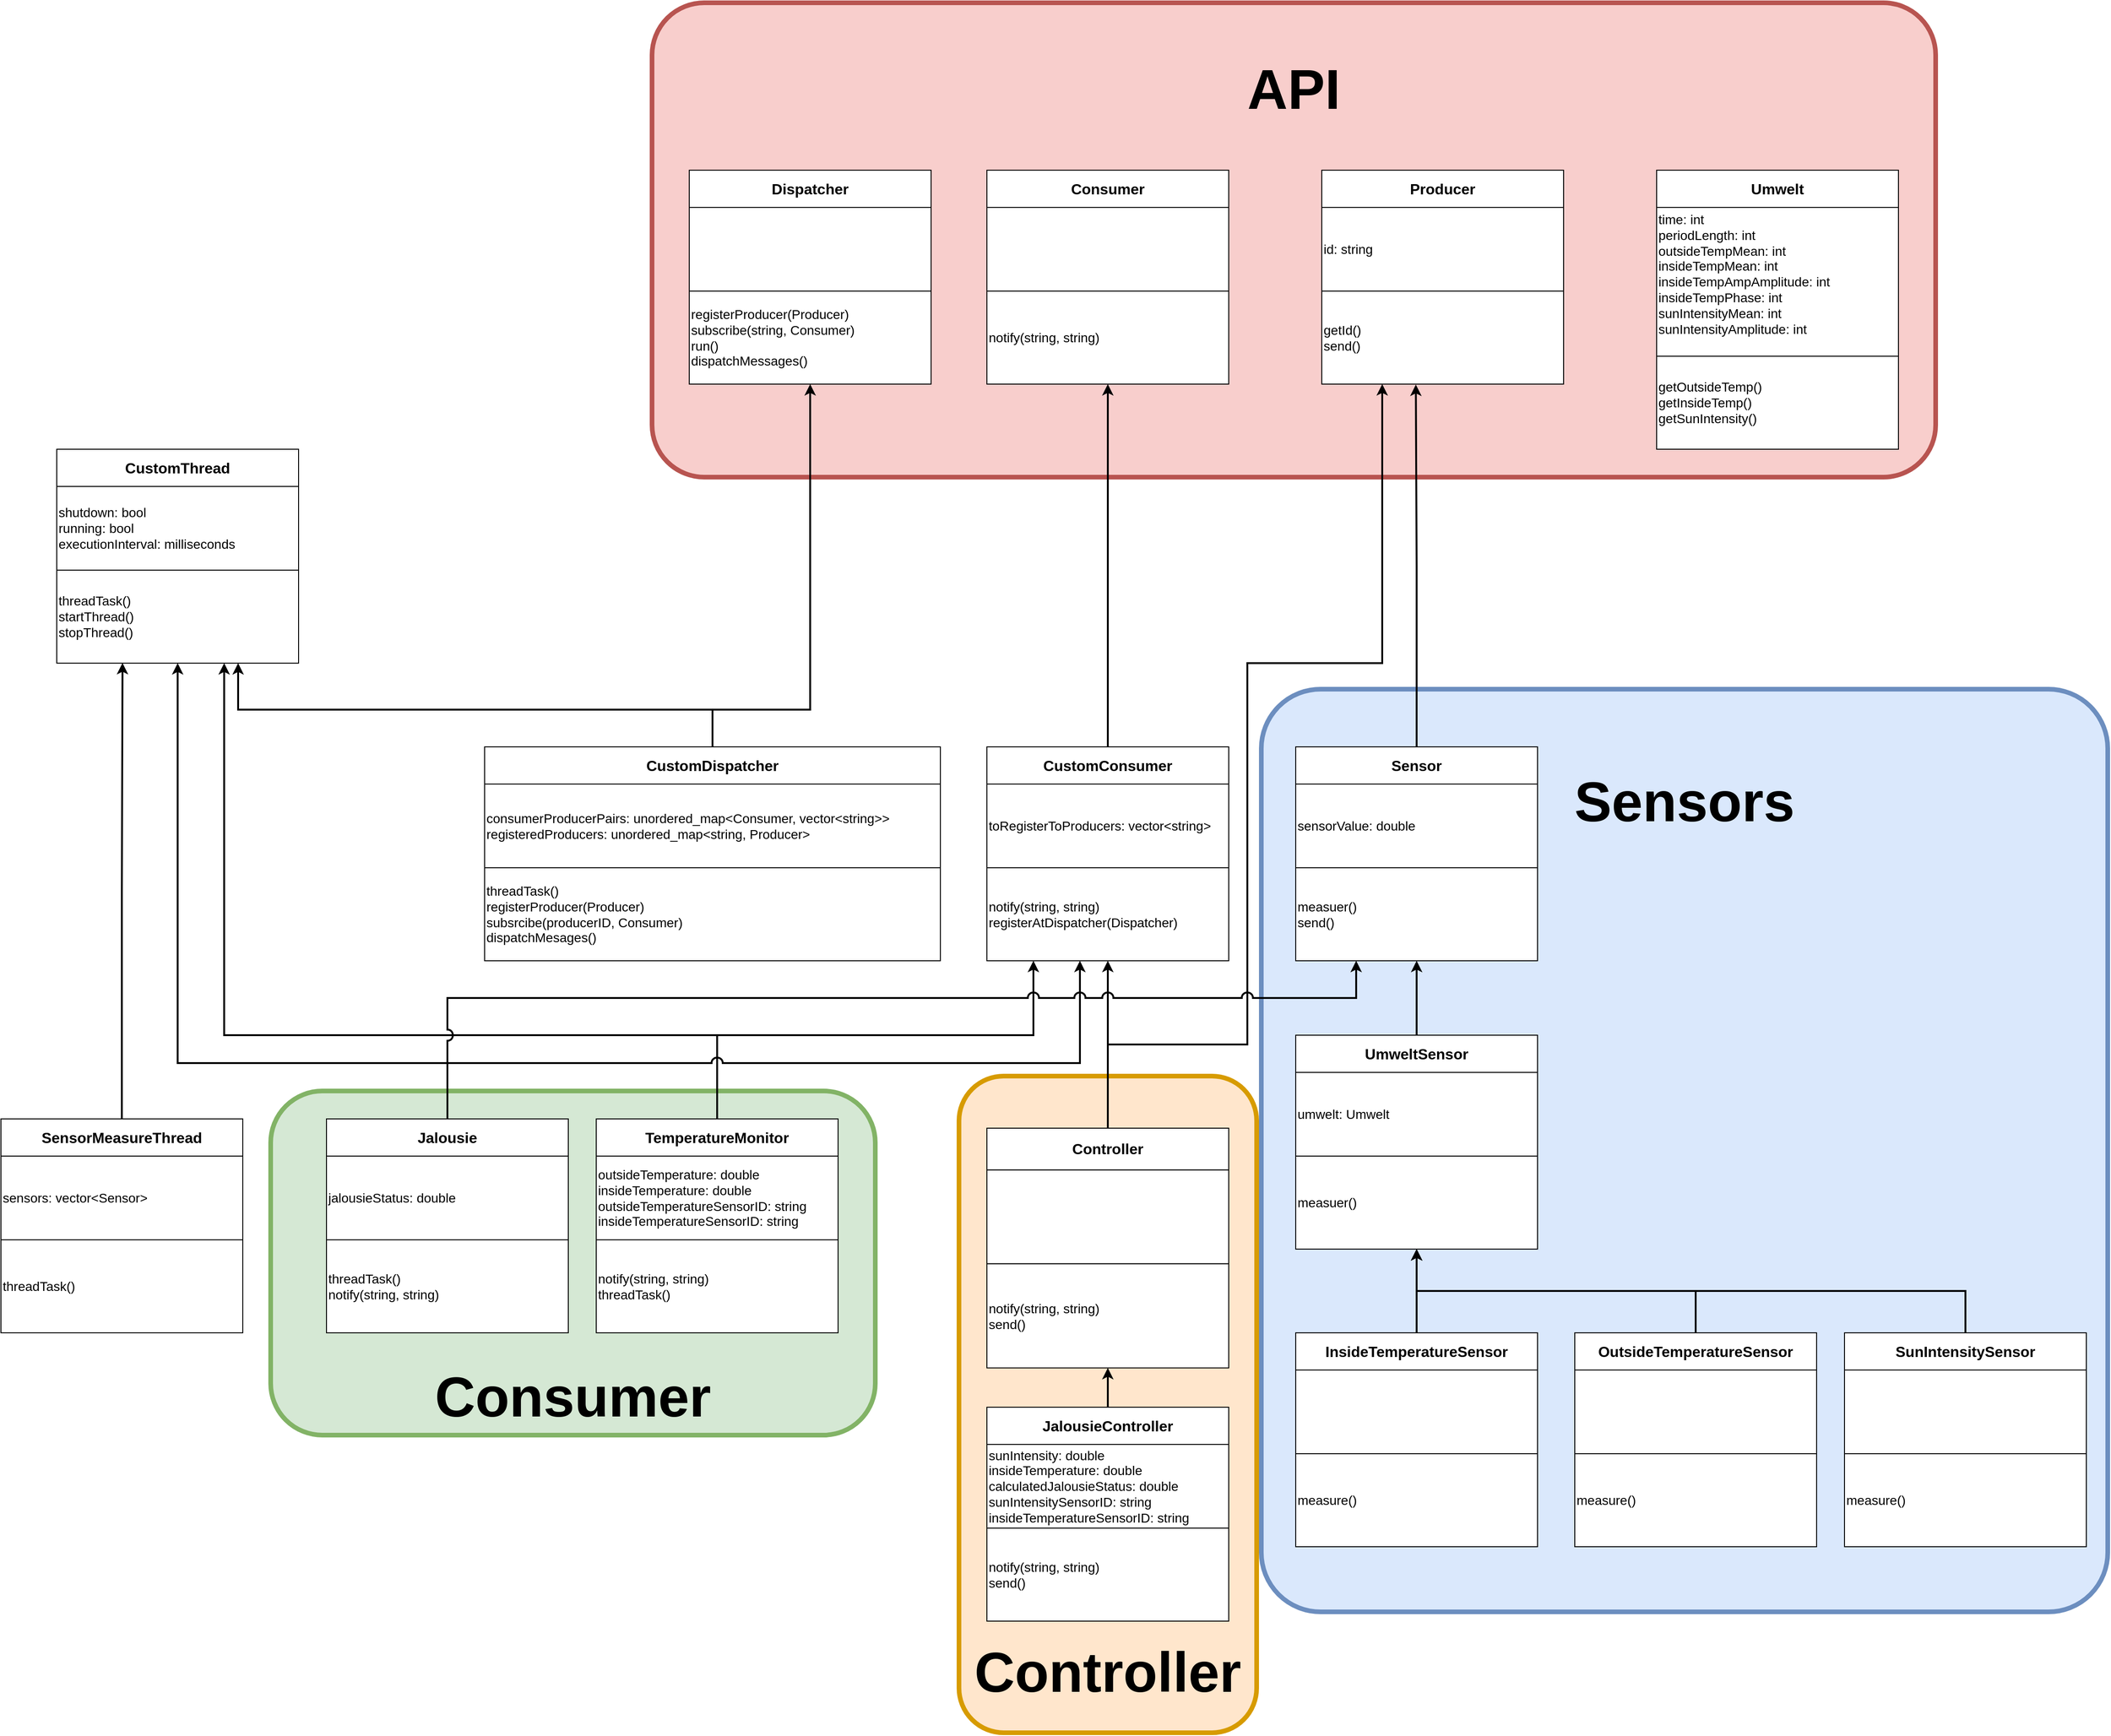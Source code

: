<mxfile version="24.2.5" type="github">
  <diagram name="Seite-1" id="HuxqZvGwyWdmQKOLDSLv">
    <mxGraphModel dx="6947" dy="5989" grid="1" gridSize="10" guides="1" tooltips="1" connect="1" arrows="1" fold="1" page="1" pageScale="1" pageWidth="1654" pageHeight="2336" math="0" shadow="0">
      <root>
        <mxCell id="0" />
        <mxCell id="1" parent="0" />
        <mxCell id="P029DG1SsKvTgswftJi8-13" value="&lt;div&gt;&lt;font style=&quot;font-size: 60px;&quot;&gt;&lt;b&gt;&lt;br&gt;&lt;/b&gt;&lt;/font&gt;&lt;/div&gt;&lt;font style=&quot;font-size: 60px;&quot;&gt;&lt;b&gt;&lt;div&gt;&lt;font style=&quot;font-size: 60px;&quot;&gt;&lt;b&gt;&lt;br&gt;&lt;/b&gt;&lt;/font&gt;&lt;/div&gt;&lt;div&gt;&lt;font style=&quot;font-size: 60px;&quot;&gt;&lt;b&gt;&lt;br&gt;&lt;/b&gt;&lt;/font&gt;&lt;/div&gt;&lt;div&gt;&lt;font style=&quot;font-size: 60px;&quot;&gt;&lt;b&gt;&lt;br&gt;&lt;/b&gt;&lt;/font&gt;&lt;/div&gt;&lt;div&gt;&lt;font style=&quot;font-size: 60px;&quot;&gt;&lt;b&gt;Consumer&lt;/b&gt;&lt;/font&gt;&lt;/div&gt;&lt;/b&gt;&lt;/font&gt;" style="rounded=1;whiteSpace=wrap;html=1;fillColor=#d5e8d4;strokeColor=#82b366;strokeWidth=5;" parent="1" vertex="1">
          <mxGeometry x="-700" y="850" width="650" height="370" as="geometry" />
        </mxCell>
        <mxCell id="P029DG1SsKvTgswftJi8-11" value="&lt;div&gt;&lt;b&gt;&lt;font style=&quot;font-size: 60px;&quot;&gt;&lt;br&gt;&lt;/font&gt;&lt;/b&gt;&lt;/div&gt;&lt;b&gt;&lt;font style=&quot;font-size: 60px;&quot;&gt;&lt;div&gt;&lt;b&gt;&lt;font style=&quot;font-size: 60px;&quot;&gt;&lt;br&gt;&lt;/font&gt;&lt;/b&gt;&lt;/div&gt;&lt;div&gt;&lt;b&gt;&lt;font style=&quot;font-size: 60px;&quot;&gt;&lt;br&gt;&lt;/font&gt;&lt;/b&gt;&lt;/div&gt;&lt;div&gt;&lt;b&gt;&lt;font style=&quot;font-size: 60px;&quot;&gt;&lt;br&gt;&lt;/font&gt;&lt;/b&gt;&lt;/div&gt;&lt;div&gt;&lt;b&gt;&lt;font style=&quot;font-size: 60px;&quot;&gt;&lt;br&gt;&lt;/font&gt;&lt;/b&gt;&lt;/div&gt;&lt;div&gt;&lt;b&gt;&lt;font style=&quot;font-size: 60px;&quot;&gt;&lt;br&gt;&lt;/font&gt;&lt;/b&gt;&lt;/div&gt;&lt;div&gt;&lt;b&gt;&lt;font style=&quot;font-size: 60px;&quot;&gt;&lt;br&gt;&lt;/font&gt;&lt;/b&gt;&lt;/div&gt;&lt;div&gt;&lt;b&gt;&lt;font style=&quot;font-size: 60px;&quot;&gt;&lt;br&gt;&lt;/font&gt;&lt;/b&gt;&lt;/div&gt;Controller&lt;/font&gt;&lt;/b&gt;" style="rounded=1;whiteSpace=wrap;html=1;fillColor=#ffe6cc;strokeColor=#d79b00;strokeWidth=5;" parent="1" vertex="1">
          <mxGeometry x="40" y="833.97" width="320" height="706.03" as="geometry" />
        </mxCell>
        <mxCell id="P029DG1SsKvTgswftJi8-2" value="&lt;b&gt;&lt;font style=&quot;font-size: 60px;&quot;&gt;Sensors&lt;/font&gt;&lt;/b&gt;&lt;div&gt;&lt;b&gt;&lt;font style=&quot;font-size: 60px;&quot;&gt;&lt;br&gt;&lt;/font&gt;&lt;/b&gt;&lt;/div&gt;&lt;div&gt;&lt;b&gt;&lt;font style=&quot;font-size: 60px;&quot;&gt;&lt;br&gt;&lt;/font&gt;&lt;/b&gt;&lt;/div&gt;&lt;div&gt;&lt;b&gt;&lt;font style=&quot;font-size: 60px;&quot;&gt;&lt;br&gt;&lt;/font&gt;&lt;/b&gt;&lt;/div&gt;&lt;div&gt;&lt;b&gt;&lt;font style=&quot;font-size: 60px;&quot;&gt;&lt;br&gt;&lt;/font&gt;&lt;/b&gt;&lt;/div&gt;&lt;div&gt;&lt;b&gt;&lt;font style=&quot;font-size: 60px;&quot;&gt;&lt;br&gt;&lt;/font&gt;&lt;/b&gt;&lt;/div&gt;&lt;div&gt;&lt;b&gt;&lt;font style=&quot;font-size: 60px;&quot;&gt;&lt;br&gt;&lt;/font&gt;&lt;/b&gt;&lt;/div&gt;&lt;div&gt;&lt;br&gt;&lt;/div&gt;&lt;div&gt;&lt;br&gt;&lt;/div&gt;&lt;div&gt;&lt;br&gt;&lt;/div&gt;&lt;div&gt;&lt;br&gt;&lt;/div&gt;&lt;div&gt;&lt;br&gt;&lt;/div&gt;&lt;div&gt;&lt;br&gt;&lt;/div&gt;&lt;div&gt;&lt;br&gt;&lt;/div&gt;&lt;div&gt;&lt;br&gt;&lt;/div&gt;&lt;div&gt;&lt;br&gt;&lt;/div&gt;&lt;div&gt;&lt;br&gt;&lt;/div&gt;&lt;div&gt;&lt;br&gt;&lt;/div&gt;&lt;div&gt;&lt;br&gt;&lt;/div&gt;&lt;div&gt;&lt;br&gt;&lt;/div&gt;&lt;div&gt;&lt;br&gt;&lt;/div&gt;&lt;div&gt;&lt;br&gt;&lt;/div&gt;&lt;div&gt;&lt;br&gt;&lt;/div&gt;&lt;div&gt;&lt;br&gt;&lt;/div&gt;&lt;div&gt;&lt;br&gt;&lt;/div&gt;&lt;div&gt;&lt;br&gt;&lt;/div&gt;&lt;div&gt;&lt;br&gt;&lt;/div&gt;&lt;div&gt;&lt;br&gt;&lt;/div&gt;&lt;div&gt;&lt;br&gt;&lt;/div&gt;" style="rounded=1;whiteSpace=wrap;html=1;arcSize=7;fillColor=#dae8fc;strokeColor=#6c8ebf;strokeWidth=5;" parent="1" vertex="1">
          <mxGeometry x="365" y="418" width="910" height="992" as="geometry" />
        </mxCell>
        <mxCell id="P029DG1SsKvTgswftJi8-1" value="&lt;font size=&quot;1&quot; style=&quot;&quot;&gt;&lt;b style=&quot;font-size: 60px;&quot;&gt;API&lt;/b&gt;&lt;/font&gt;&lt;div&gt;&lt;font size=&quot;1&quot; style=&quot;&quot;&gt;&lt;b style=&quot;font-size: 27px;&quot;&gt;&lt;br&gt;&lt;/b&gt;&lt;/font&gt;&lt;/div&gt;&lt;div&gt;&lt;font size=&quot;1&quot; style=&quot;&quot;&gt;&lt;b style=&quot;font-size: 27px;&quot;&gt;&lt;br&gt;&lt;/b&gt;&lt;/font&gt;&lt;/div&gt;&lt;div&gt;&lt;font size=&quot;1&quot; style=&quot;&quot;&gt;&lt;b style=&quot;font-size: 27px;&quot;&gt;&lt;br&gt;&lt;/b&gt;&lt;/font&gt;&lt;/div&gt;&lt;div&gt;&lt;font size=&quot;1&quot; style=&quot;&quot;&gt;&lt;b style=&quot;font-size: 27px;&quot;&gt;&lt;br&gt;&lt;/b&gt;&lt;/font&gt;&lt;/div&gt;&lt;div&gt;&lt;font size=&quot;1&quot; style=&quot;&quot;&gt;&lt;b style=&quot;font-size: 27px;&quot;&gt;&lt;br&gt;&lt;/b&gt;&lt;/font&gt;&lt;/div&gt;&lt;div&gt;&lt;font size=&quot;1&quot; style=&quot;&quot;&gt;&lt;b style=&quot;font-size: 27px;&quot;&gt;&lt;br&gt;&lt;/b&gt;&lt;/font&gt;&lt;/div&gt;&lt;div&gt;&lt;font size=&quot;1&quot; style=&quot;&quot;&gt;&lt;b style=&quot;font-size: 27px;&quot;&gt;&lt;br&gt;&lt;/b&gt;&lt;/font&gt;&lt;/div&gt;&lt;div&gt;&lt;font size=&quot;1&quot; style=&quot;&quot;&gt;&lt;b style=&quot;font-size: 27px;&quot;&gt;&lt;br&gt;&lt;/b&gt;&lt;/font&gt;&lt;/div&gt;&lt;div&gt;&lt;font size=&quot;1&quot; style=&quot;&quot;&gt;&lt;b style=&quot;font-size: 27px;&quot;&gt;&lt;br&gt;&lt;/b&gt;&lt;/font&gt;&lt;/div&gt;&lt;div&gt;&lt;font size=&quot;1&quot; style=&quot;&quot;&gt;&lt;b style=&quot;font-size: 27px;&quot;&gt;&lt;br&gt;&lt;/b&gt;&lt;/font&gt;&lt;/div&gt;" style="rounded=1;whiteSpace=wrap;html=1;fillColor=#f8cecc;strokeWidth=5;strokeColor=#b85450;gradientColor=none;arcSize=11;" parent="1" vertex="1">
          <mxGeometry x="-290" y="-320" width="1380" height="510" as="geometry" />
        </mxCell>
        <mxCell id="aqTYaaXzma2y87ziOGR_-18" value="" style="group" parent="1" vertex="1" connectable="0">
          <mxGeometry x="70" y="-140" width="260" height="230" as="geometry" />
        </mxCell>
        <mxCell id="aqTYaaXzma2y87ziOGR_-15" value="&lt;span style=&quot;background-color: initial;&quot;&gt;&lt;font style=&quot;font-size: 14px;&quot;&gt;notify(string, string)&lt;/font&gt;&lt;/span&gt;" style="rounded=0;whiteSpace=wrap;html=1;align=left;" parent="aqTYaaXzma2y87ziOGR_-18" vertex="1">
          <mxGeometry y="130" width="260" height="100" as="geometry" />
        </mxCell>
        <mxCell id="aqTYaaXzma2y87ziOGR_-16" value="" style="rounded=0;whiteSpace=wrap;html=1;" parent="aqTYaaXzma2y87ziOGR_-18" vertex="1">
          <mxGeometry y="40" width="260" height="90" as="geometry" />
        </mxCell>
        <mxCell id="aqTYaaXzma2y87ziOGR_-17" value="&lt;font size=&quot;1&quot; style=&quot;&quot;&gt;&lt;b style=&quot;font-size: 16px;&quot;&gt;Consumer&lt;/b&gt;&lt;/font&gt;" style="rounded=0;whiteSpace=wrap;html=1;" parent="aqTYaaXzma2y87ziOGR_-18" vertex="1">
          <mxGeometry width="260" height="40" as="geometry" />
        </mxCell>
        <mxCell id="aqTYaaXzma2y87ziOGR_-23" value="" style="group" parent="1" vertex="1" connectable="0">
          <mxGeometry x="430" y="-140" width="260" height="230" as="geometry" />
        </mxCell>
        <mxCell id="aqTYaaXzma2y87ziOGR_-24" value="&lt;font style=&quot;font-size: 14px;&quot;&gt;getId()&lt;/font&gt;&lt;div style=&quot;font-size: 14px;&quot;&gt;&lt;font style=&quot;font-size: 14px;&quot;&gt;send()&lt;/font&gt;&lt;/div&gt;" style="rounded=0;whiteSpace=wrap;html=1;align=left;" parent="aqTYaaXzma2y87ziOGR_-23" vertex="1">
          <mxGeometry y="130" width="260" height="100" as="geometry" />
        </mxCell>
        <mxCell id="aqTYaaXzma2y87ziOGR_-25" value="&lt;font style=&quot;font-size: 14px;&quot;&gt;id: string&lt;/font&gt;" style="rounded=0;whiteSpace=wrap;html=1;align=left;" parent="aqTYaaXzma2y87ziOGR_-23" vertex="1">
          <mxGeometry y="40" width="260" height="90" as="geometry" />
        </mxCell>
        <mxCell id="aqTYaaXzma2y87ziOGR_-26" value="&lt;b&gt;&lt;font style=&quot;font-size: 16px;&quot;&gt;Producer&lt;/font&gt;&lt;/b&gt;" style="rounded=0;whiteSpace=wrap;html=1;" parent="aqTYaaXzma2y87ziOGR_-23" vertex="1">
          <mxGeometry width="260" height="40" as="geometry" />
        </mxCell>
        <mxCell id="aqTYaaXzma2y87ziOGR_-27" value="" style="group" parent="1" vertex="1" connectable="0">
          <mxGeometry x="-250" y="-140" width="260" height="230" as="geometry" />
        </mxCell>
        <mxCell id="aqTYaaXzma2y87ziOGR_-28" value="&lt;font style=&quot;font-size: 14px;&quot;&gt;registerProducer(Producer)&lt;/font&gt;&lt;div&gt;&lt;font style=&quot;font-size: 14px;&quot;&gt;subscribe(string, Consumer)&lt;/font&gt;&lt;/div&gt;&lt;div&gt;&lt;font style=&quot;font-size: 14px;&quot;&gt;run()&lt;/font&gt;&lt;/div&gt;&lt;div&gt;&lt;font style=&quot;font-size: 14px;&quot;&gt;dispatchMessages()&lt;/font&gt;&lt;/div&gt;" style="rounded=0;whiteSpace=wrap;html=1;align=left;" parent="aqTYaaXzma2y87ziOGR_-27" vertex="1">
          <mxGeometry y="130" width="260" height="100" as="geometry" />
        </mxCell>
        <mxCell id="aqTYaaXzma2y87ziOGR_-29" value="" style="rounded=0;whiteSpace=wrap;html=1;align=left;" parent="aqTYaaXzma2y87ziOGR_-27" vertex="1">
          <mxGeometry y="40" width="260" height="90" as="geometry" />
        </mxCell>
        <mxCell id="aqTYaaXzma2y87ziOGR_-30" value="&lt;font size=&quot;1&quot;&gt;&lt;b style=&quot;font-size: 16px;&quot;&gt;Dispatcher&lt;/b&gt;&lt;/font&gt;" style="rounded=0;whiteSpace=wrap;html=1;" parent="aqTYaaXzma2y87ziOGR_-27" vertex="1">
          <mxGeometry width="260" height="40" as="geometry" />
        </mxCell>
        <mxCell id="aqTYaaXzma2y87ziOGR_-36" value="" style="group" parent="1" vertex="1" connectable="0">
          <mxGeometry x="790" y="-140" width="260" height="300" as="geometry" />
        </mxCell>
        <mxCell id="aqTYaaXzma2y87ziOGR_-31" value="" style="group" parent="aqTYaaXzma2y87ziOGR_-36" vertex="1" connectable="0">
          <mxGeometry width="260" height="230" as="geometry" />
        </mxCell>
        <mxCell id="aqTYaaXzma2y87ziOGR_-33" value="&lt;font style=&quot;font-size: 14px;&quot;&gt;time: int&lt;/font&gt;&lt;div&gt;&lt;font style=&quot;font-size: 14px;&quot;&gt;periodLength: int&lt;/font&gt;&lt;/div&gt;&lt;div&gt;&lt;font style=&quot;font-size: 14px;&quot;&gt;outsideTempMean: int&lt;/font&gt;&lt;/div&gt;&lt;div&gt;&lt;font style=&quot;font-size: 14px;&quot;&gt;insideTempMean: int&lt;/font&gt;&lt;/div&gt;&lt;div&gt;&lt;font style=&quot;font-size: 14px;&quot;&gt;insideTempAmpAmplitude: int&lt;/font&gt;&lt;/div&gt;&lt;div&gt;&lt;font style=&quot;font-size: 14px;&quot;&gt;insideTempPhase: int&lt;/font&gt;&lt;/div&gt;&lt;div&gt;&lt;font style=&quot;font-size: 14px;&quot;&gt;sunIntensityMean: int&lt;/font&gt;&lt;/div&gt;&lt;div&gt;&lt;font style=&quot;font-size: 14px;&quot;&gt;sunIntensityAmplitude: int&lt;/font&gt;&lt;/div&gt;&lt;div&gt;&lt;font style=&quot;font-size: 14px;&quot;&gt;&lt;br&gt;&lt;/font&gt;&lt;/div&gt;" style="rounded=0;whiteSpace=wrap;html=1;align=left;" parent="aqTYaaXzma2y87ziOGR_-31" vertex="1">
          <mxGeometry y="40" width="260" height="160" as="geometry" />
        </mxCell>
        <mxCell id="aqTYaaXzma2y87ziOGR_-34" value="&lt;font size=&quot;1&quot;&gt;&lt;b style=&quot;font-size: 16px;&quot;&gt;Umwelt&lt;/b&gt;&lt;/font&gt;" style="rounded=0;whiteSpace=wrap;html=1;" parent="aqTYaaXzma2y87ziOGR_-31" vertex="1">
          <mxGeometry width="260" height="40" as="geometry" />
        </mxCell>
        <mxCell id="aqTYaaXzma2y87ziOGR_-32" value="&lt;font style=&quot;font-size: 14px;&quot;&gt;getOutsideTemp()&lt;/font&gt;&lt;div&gt;&lt;font style=&quot;font-size: 14px;&quot;&gt;getInsideTemp()&lt;/font&gt;&lt;/div&gt;&lt;div&gt;&lt;font style=&quot;font-size: 14px;&quot;&gt;getSunIntensity()&lt;/font&gt;&lt;/div&gt;" style="rounded=0;whiteSpace=wrap;html=1;align=left;" parent="aqTYaaXzma2y87ziOGR_-36" vertex="1">
          <mxGeometry y="200" width="260" height="100" as="geometry" />
        </mxCell>
        <mxCell id="aqTYaaXzma2y87ziOGR_-37" value="" style="group" parent="1" vertex="1" connectable="0">
          <mxGeometry x="70" y="480" width="260" height="230" as="geometry" />
        </mxCell>
        <mxCell id="aqTYaaXzma2y87ziOGR_-38" value="&lt;font style=&quot;font-size: 14px;&quot;&gt;notify(string, string)&lt;/font&gt;&lt;div&gt;&lt;font style=&quot;font-size: 14px;&quot;&gt;registerAtDispatcher(Dispatcher)&lt;/font&gt;&lt;/div&gt;" style="rounded=0;whiteSpace=wrap;html=1;align=left;" parent="aqTYaaXzma2y87ziOGR_-37" vertex="1">
          <mxGeometry y="130" width="260" height="100" as="geometry" />
        </mxCell>
        <mxCell id="aqTYaaXzma2y87ziOGR_-39" value="&lt;font style=&quot;font-size: 14px;&quot;&gt;toRegisterToProducers: vector&amp;lt;string&amp;gt;&lt;/font&gt;" style="rounded=0;whiteSpace=wrap;html=1;align=left;" parent="aqTYaaXzma2y87ziOGR_-37" vertex="1">
          <mxGeometry y="40" width="260" height="90" as="geometry" />
        </mxCell>
        <mxCell id="aqTYaaXzma2y87ziOGR_-40" value="&lt;font size=&quot;1&quot;&gt;&lt;b style=&quot;font-size: 16px;&quot;&gt;CustomConsumer&lt;/b&gt;&lt;/font&gt;" style="rounded=0;whiteSpace=wrap;html=1;" parent="aqTYaaXzma2y87ziOGR_-37" vertex="1">
          <mxGeometry width="260" height="40" as="geometry" />
        </mxCell>
        <mxCell id="aqTYaaXzma2y87ziOGR_-41" style="edgeStyle=orthogonalEdgeStyle;rounded=0;orthogonalLoop=1;jettySize=auto;html=1;entryX=0.5;entryY=1;entryDx=0;entryDy=0;strokeWidth=2;" parent="1" source="aqTYaaXzma2y87ziOGR_-40" target="aqTYaaXzma2y87ziOGR_-15" edge="1">
          <mxGeometry relative="1" as="geometry" />
        </mxCell>
        <mxCell id="aqTYaaXzma2y87ziOGR_-42" value="" style="group" parent="1" vertex="1" connectable="0">
          <mxGeometry x="-470" y="480" width="490" height="230" as="geometry" />
        </mxCell>
        <mxCell id="aqTYaaXzma2y87ziOGR_-43" value="&lt;font style=&quot;font-size: 14px;&quot;&gt;threadTask()&lt;/font&gt;&lt;div&gt;&lt;font style=&quot;font-size: 14px;&quot;&gt;registerProducer(Producer)&lt;/font&gt;&lt;/div&gt;&lt;div&gt;&lt;font style=&quot;font-size: 14px;&quot;&gt;subsrcibe(producerID, Consumer)&lt;/font&gt;&lt;/div&gt;&lt;div&gt;&lt;font style=&quot;font-size: 14px;&quot;&gt;dispatchMesages()&lt;/font&gt;&lt;/div&gt;" style="rounded=0;whiteSpace=wrap;html=1;align=left;" parent="aqTYaaXzma2y87ziOGR_-42" vertex="1">
          <mxGeometry y="130" width="490" height="100" as="geometry" />
        </mxCell>
        <mxCell id="aqTYaaXzma2y87ziOGR_-44" value="&lt;font style=&quot;font-size: 14px;&quot;&gt;consumerProducerPairs: unordered_map&amp;lt;Consumer, vector&amp;lt;string&amp;gt;&amp;gt;&lt;/font&gt;&lt;div&gt;&lt;font style=&quot;font-size: 14px;&quot;&gt;registeredProducers: unordered_map&amp;lt;string, Producer&amp;gt;&lt;/font&gt;&lt;/div&gt;" style="rounded=0;whiteSpace=wrap;html=1;align=left;" parent="aqTYaaXzma2y87ziOGR_-42" vertex="1">
          <mxGeometry y="40" width="490" height="90" as="geometry" />
        </mxCell>
        <mxCell id="aqTYaaXzma2y87ziOGR_-45" value="&lt;font size=&quot;1&quot;&gt;&lt;b style=&quot;font-size: 16px;&quot;&gt;CustomDispatcher&lt;/b&gt;&lt;/font&gt;" style="rounded=0;whiteSpace=wrap;html=1;" parent="aqTYaaXzma2y87ziOGR_-42" vertex="1">
          <mxGeometry width="490" height="40" as="geometry" />
        </mxCell>
        <mxCell id="aqTYaaXzma2y87ziOGR_-46" value="" style="group" parent="1" vertex="1" connectable="0">
          <mxGeometry x="-930" y="160" width="260" height="230" as="geometry" />
        </mxCell>
        <mxCell id="aqTYaaXzma2y87ziOGR_-47" value="&lt;font style=&quot;font-size: 14px;&quot;&gt;threadTask()&lt;/font&gt;&lt;div&gt;&lt;font style=&quot;font-size: 14px;&quot;&gt;startThread()&lt;/font&gt;&lt;/div&gt;&lt;div&gt;&lt;font style=&quot;font-size: 14px;&quot;&gt;stopThread()&lt;/font&gt;&lt;/div&gt;" style="rounded=0;whiteSpace=wrap;html=1;align=left;" parent="aqTYaaXzma2y87ziOGR_-46" vertex="1">
          <mxGeometry y="130" width="260" height="100" as="geometry" />
        </mxCell>
        <mxCell id="aqTYaaXzma2y87ziOGR_-48" value="&lt;font style=&quot;font-size: 14px;&quot;&gt;shutdown: bool&lt;/font&gt;&lt;div&gt;&lt;font style=&quot;font-size: 14px;&quot;&gt;running: bool&lt;/font&gt;&lt;/div&gt;&lt;div&gt;&lt;font style=&quot;font-size: 14px;&quot;&gt;executionInterval: milliseconds&lt;/font&gt;&lt;/div&gt;" style="rounded=0;whiteSpace=wrap;html=1;align=left;" parent="aqTYaaXzma2y87ziOGR_-46" vertex="1">
          <mxGeometry y="40" width="260" height="90" as="geometry" />
        </mxCell>
        <mxCell id="aqTYaaXzma2y87ziOGR_-49" value="&lt;font size=&quot;1&quot;&gt;&lt;b style=&quot;font-size: 16px;&quot;&gt;CustomThread&lt;/b&gt;&lt;/font&gt;" style="rounded=0;whiteSpace=wrap;html=1;" parent="aqTYaaXzma2y87ziOGR_-46" vertex="1">
          <mxGeometry width="260" height="40" as="geometry" />
        </mxCell>
        <mxCell id="aqTYaaXzma2y87ziOGR_-52" value="" style="group" parent="1" vertex="1" connectable="0">
          <mxGeometry x="402" y="480" width="260" height="230" as="geometry" />
        </mxCell>
        <mxCell id="aqTYaaXzma2y87ziOGR_-53" value="&lt;font style=&quot;font-size: 14px;&quot;&gt;measuer()&lt;/font&gt;&lt;div&gt;&lt;font style=&quot;font-size: 14px;&quot;&gt;send()&lt;/font&gt;&lt;/div&gt;" style="rounded=0;whiteSpace=wrap;html=1;align=left;" parent="aqTYaaXzma2y87ziOGR_-52" vertex="1">
          <mxGeometry y="130" width="260" height="100" as="geometry" />
        </mxCell>
        <mxCell id="aqTYaaXzma2y87ziOGR_-54" value="&lt;div&gt;&lt;font style=&quot;font-size: 14px;&quot;&gt;sensorValue: double&lt;/font&gt;&lt;/div&gt;" style="rounded=0;whiteSpace=wrap;html=1;align=left;" parent="aqTYaaXzma2y87ziOGR_-52" vertex="1">
          <mxGeometry y="40" width="260" height="90" as="geometry" />
        </mxCell>
        <mxCell id="aqTYaaXzma2y87ziOGR_-55" value="&lt;font size=&quot;1&quot;&gt;&lt;b style=&quot;font-size: 16px;&quot;&gt;Sensor&lt;/b&gt;&lt;/font&gt;" style="rounded=0;whiteSpace=wrap;html=1;" parent="aqTYaaXzma2y87ziOGR_-52" vertex="1">
          <mxGeometry width="260" height="40" as="geometry" />
        </mxCell>
        <mxCell id="aqTYaaXzma2y87ziOGR_-56" style="edgeStyle=orthogonalEdgeStyle;rounded=0;orthogonalLoop=1;jettySize=auto;html=1;entryX=0.389;entryY=1.005;entryDx=0;entryDy=0;strokeWidth=2;entryPerimeter=0;" parent="1" source="aqTYaaXzma2y87ziOGR_-55" target="aqTYaaXzma2y87ziOGR_-24" edge="1">
          <mxGeometry relative="1" as="geometry" />
        </mxCell>
        <mxCell id="aqTYaaXzma2y87ziOGR_-57" value="" style="group" parent="1" vertex="1" connectable="0">
          <mxGeometry x="402" y="1110" width="260" height="230" as="geometry" />
        </mxCell>
        <mxCell id="aqTYaaXzma2y87ziOGR_-58" value="&lt;span style=&quot;font-size: 14px;&quot;&gt;measure()&lt;/span&gt;" style="rounded=0;whiteSpace=wrap;html=1;align=left;" parent="aqTYaaXzma2y87ziOGR_-57" vertex="1">
          <mxGeometry y="130" width="260" height="100" as="geometry" />
        </mxCell>
        <mxCell id="aqTYaaXzma2y87ziOGR_-59" value="" style="rounded=0;whiteSpace=wrap;html=1;align=left;" parent="aqTYaaXzma2y87ziOGR_-57" vertex="1">
          <mxGeometry y="40" width="260" height="90" as="geometry" />
        </mxCell>
        <mxCell id="aqTYaaXzma2y87ziOGR_-60" value="&lt;font size=&quot;1&quot;&gt;&lt;b style=&quot;font-size: 16px;&quot;&gt;InsideTemperatureSensor&lt;/b&gt;&lt;/font&gt;" style="rounded=0;whiteSpace=wrap;html=1;" parent="aqTYaaXzma2y87ziOGR_-57" vertex="1">
          <mxGeometry width="260" height="40" as="geometry" />
        </mxCell>
        <mxCell id="aqTYaaXzma2y87ziOGR_-61" value="" style="group" parent="1" vertex="1" connectable="0">
          <mxGeometry x="992" y="1110" width="260" height="230" as="geometry" />
        </mxCell>
        <mxCell id="aqTYaaXzma2y87ziOGR_-62" value="&lt;span style=&quot;font-size: 14px;&quot;&gt;measure()&lt;/span&gt;" style="rounded=0;whiteSpace=wrap;html=1;align=left;" parent="aqTYaaXzma2y87ziOGR_-61" vertex="1">
          <mxGeometry y="130" width="260" height="100" as="geometry" />
        </mxCell>
        <mxCell id="aqTYaaXzma2y87ziOGR_-63" value="" style="rounded=0;whiteSpace=wrap;html=1;align=left;" parent="aqTYaaXzma2y87ziOGR_-61" vertex="1">
          <mxGeometry y="40" width="260" height="90" as="geometry" />
        </mxCell>
        <mxCell id="aqTYaaXzma2y87ziOGR_-64" value="&lt;font size=&quot;1&quot;&gt;&lt;b style=&quot;font-size: 16px;&quot;&gt;SunIntensitySensor&lt;/b&gt;&lt;/font&gt;" style="rounded=0;whiteSpace=wrap;html=1;" parent="aqTYaaXzma2y87ziOGR_-61" vertex="1">
          <mxGeometry width="260" height="40" as="geometry" />
        </mxCell>
        <mxCell id="aqTYaaXzma2y87ziOGR_-65" value="" style="group" parent="1" vertex="1" connectable="0">
          <mxGeometry x="702" y="1110" width="260" height="230" as="geometry" />
        </mxCell>
        <mxCell id="aqTYaaXzma2y87ziOGR_-66" value="&lt;span style=&quot;font-size: 14px;&quot;&gt;measure()&lt;/span&gt;" style="rounded=0;whiteSpace=wrap;html=1;align=left;" parent="aqTYaaXzma2y87ziOGR_-65" vertex="1">
          <mxGeometry y="130" width="260" height="100" as="geometry" />
        </mxCell>
        <mxCell id="aqTYaaXzma2y87ziOGR_-67" value="" style="rounded=0;whiteSpace=wrap;html=1;align=left;" parent="aqTYaaXzma2y87ziOGR_-65" vertex="1">
          <mxGeometry y="40" width="260" height="90" as="geometry" />
        </mxCell>
        <mxCell id="aqTYaaXzma2y87ziOGR_-68" value="&lt;font size=&quot;1&quot;&gt;&lt;b style=&quot;font-size: 16px;&quot;&gt;OutsideTemperatureSensor&lt;/b&gt;&lt;/font&gt;" style="rounded=0;whiteSpace=wrap;html=1;" parent="aqTYaaXzma2y87ziOGR_-65" vertex="1">
          <mxGeometry width="260" height="40" as="geometry" />
        </mxCell>
        <mxCell id="aqTYaaXzma2y87ziOGR_-73" value="" style="group" parent="1" vertex="1" connectable="0">
          <mxGeometry x="-990" y="880" width="260" height="230" as="geometry" />
        </mxCell>
        <mxCell id="aqTYaaXzma2y87ziOGR_-74" value="&lt;font style=&quot;font-size: 14px;&quot;&gt;threadTask()&lt;/font&gt;" style="rounded=0;whiteSpace=wrap;html=1;align=left;" parent="aqTYaaXzma2y87ziOGR_-73" vertex="1">
          <mxGeometry y="130" width="260" height="100" as="geometry" />
        </mxCell>
        <mxCell id="aqTYaaXzma2y87ziOGR_-75" value="&lt;font style=&quot;font-size: 14px;&quot;&gt;sensors: vector&amp;lt;Sensor&amp;gt;&lt;/font&gt;" style="rounded=0;whiteSpace=wrap;html=1;align=left;" parent="aqTYaaXzma2y87ziOGR_-73" vertex="1">
          <mxGeometry y="40" width="260" height="90" as="geometry" />
        </mxCell>
        <mxCell id="aqTYaaXzma2y87ziOGR_-76" value="&lt;font size=&quot;1&quot;&gt;&lt;b style=&quot;font-size: 16px;&quot;&gt;SensorMeasureThread&lt;/b&gt;&lt;/font&gt;" style="rounded=0;whiteSpace=wrap;html=1;" parent="aqTYaaXzma2y87ziOGR_-73" vertex="1">
          <mxGeometry width="260" height="40" as="geometry" />
        </mxCell>
        <mxCell id="aqTYaaXzma2y87ziOGR_-78" value="" style="group" parent="1" vertex="1" connectable="0">
          <mxGeometry x="-350" y="880" width="260" height="230" as="geometry" />
        </mxCell>
        <mxCell id="aqTYaaXzma2y87ziOGR_-79" value="&lt;font style=&quot;font-size: 14px;&quot;&gt;notify(string, string)&lt;/font&gt;&lt;div&gt;&lt;font style=&quot;font-size: 14px;&quot;&gt;threadTask()&lt;/font&gt;&lt;/div&gt;" style="rounded=0;whiteSpace=wrap;html=1;align=left;" parent="aqTYaaXzma2y87ziOGR_-78" vertex="1">
          <mxGeometry y="130" width="260" height="100" as="geometry" />
        </mxCell>
        <mxCell id="aqTYaaXzma2y87ziOGR_-80" value="&lt;span style=&quot;font-size: 14px;&quot;&gt;outsideTemperature: double&lt;/span&gt;&lt;div&gt;&lt;span style=&quot;font-size: 14px;&quot;&gt;insideTemperature: double&lt;/span&gt;&lt;/div&gt;&lt;div&gt;&lt;span style=&quot;font-size: 14px;&quot;&gt;outsideTemperatureSensorID: string&lt;/span&gt;&lt;/div&gt;&lt;div&gt;&lt;span style=&quot;font-size: 14px;&quot;&gt;insideTemperatureSensorID: string&lt;/span&gt;&lt;/div&gt;" style="rounded=0;whiteSpace=wrap;html=1;align=left;" parent="aqTYaaXzma2y87ziOGR_-78" vertex="1">
          <mxGeometry y="40" width="260" height="90" as="geometry" />
        </mxCell>
        <mxCell id="aqTYaaXzma2y87ziOGR_-81" value="&lt;font size=&quot;1&quot;&gt;&lt;b style=&quot;font-size: 16px;&quot;&gt;TemperatureMonitor&lt;/b&gt;&lt;/font&gt;" style="rounded=0;whiteSpace=wrap;html=1;" parent="aqTYaaXzma2y87ziOGR_-78" vertex="1">
          <mxGeometry width="260" height="40" as="geometry" />
        </mxCell>
        <mxCell id="aqTYaaXzma2y87ziOGR_-83" style="edgeStyle=orthogonalEdgeStyle;rounded=0;orthogonalLoop=1;jettySize=auto;html=1;strokeWidth=2;" parent="1" source="aqTYaaXzma2y87ziOGR_-81" edge="1">
          <mxGeometry relative="1" as="geometry">
            <mxPoint x="120" y="710" as="targetPoint" />
            <Array as="points">
              <mxPoint x="-220" y="790" />
              <mxPoint x="120" y="790" />
              <mxPoint x="120" y="710" />
            </Array>
          </mxGeometry>
        </mxCell>
        <mxCell id="aqTYaaXzma2y87ziOGR_-84" style="edgeStyle=orthogonalEdgeStyle;rounded=0;orthogonalLoop=1;jettySize=auto;html=1;exitX=0.5;exitY=0;exitDx=0;exitDy=0;strokeWidth=2;" parent="1" source="aqTYaaXzma2y87ziOGR_-81" target="aqTYaaXzma2y87ziOGR_-47" edge="1">
          <mxGeometry relative="1" as="geometry">
            <Array as="points">
              <mxPoint x="-220" y="790" />
              <mxPoint x="-750" y="790" />
            </Array>
          </mxGeometry>
        </mxCell>
        <mxCell id="aqTYaaXzma2y87ziOGR_-86" value="" style="group" parent="1" vertex="1" connectable="0">
          <mxGeometry x="-640" y="880" width="260" height="230" as="geometry" />
        </mxCell>
        <mxCell id="aqTYaaXzma2y87ziOGR_-87" value="&lt;font style=&quot;font-size: 14px;&quot;&gt;threadTask()&lt;/font&gt;&lt;div&gt;&lt;font style=&quot;font-size: 14px;&quot;&gt;notify(string, string)&lt;/font&gt;&lt;/div&gt;" style="rounded=0;whiteSpace=wrap;html=1;align=left;" parent="aqTYaaXzma2y87ziOGR_-86" vertex="1">
          <mxGeometry y="130" width="260" height="100" as="geometry" />
        </mxCell>
        <mxCell id="aqTYaaXzma2y87ziOGR_-88" value="&lt;font style=&quot;font-size: 14px;&quot;&gt;jalousieStatus: double&lt;/font&gt;" style="rounded=0;whiteSpace=wrap;html=1;align=left;" parent="aqTYaaXzma2y87ziOGR_-86" vertex="1">
          <mxGeometry y="40" width="260" height="90" as="geometry" />
        </mxCell>
        <mxCell id="aqTYaaXzma2y87ziOGR_-89" value="&lt;font size=&quot;1&quot;&gt;&lt;b style=&quot;font-size: 16px;&quot;&gt;Jalousie&lt;/b&gt;&lt;/font&gt;" style="rounded=0;whiteSpace=wrap;html=1;" parent="aqTYaaXzma2y87ziOGR_-86" vertex="1">
          <mxGeometry width="260" height="40" as="geometry" />
        </mxCell>
        <mxCell id="aqTYaaXzma2y87ziOGR_-90" style="edgeStyle=orthogonalEdgeStyle;rounded=0;orthogonalLoop=1;jettySize=auto;html=1;exitX=0.5;exitY=0;exitDx=0;exitDy=0;entryX=0.5;entryY=1;entryDx=0;entryDy=0;strokeWidth=2;" parent="1" source="aqTYaaXzma2y87ziOGR_-89" target="aqTYaaXzma2y87ziOGR_-47" edge="1">
          <mxGeometry relative="1" as="geometry">
            <Array as="points">
              <mxPoint x="-510" y="820" />
              <mxPoint x="-800" y="820" />
            </Array>
          </mxGeometry>
        </mxCell>
        <mxCell id="aqTYaaXzma2y87ziOGR_-91" style="edgeStyle=orthogonalEdgeStyle;rounded=0;orthogonalLoop=1;jettySize=auto;html=1;exitX=0.5;exitY=0;exitDx=0;exitDy=0;strokeWidth=2;jumpStyle=arc;jumpSize=10;" parent="1" source="aqTYaaXzma2y87ziOGR_-89" edge="1">
          <mxGeometry relative="1" as="geometry">
            <mxPoint x="170" y="710" as="targetPoint" />
            <Array as="points">
              <mxPoint x="-510" y="820" />
              <mxPoint x="170" y="820" />
            </Array>
          </mxGeometry>
        </mxCell>
        <mxCell id="aqTYaaXzma2y87ziOGR_-96" value="" style="group" parent="1" vertex="1" connectable="0">
          <mxGeometry x="70" y="890" width="280" height="650" as="geometry" />
        </mxCell>
        <mxCell id="aqTYaaXzma2y87ziOGR_-97" value="&lt;font style=&quot;font-size: 14px;&quot;&gt;notify(string, string)&lt;/font&gt;&lt;div&gt;&lt;font style=&quot;font-size: 14px;&quot;&gt;send()&lt;/font&gt;&lt;/div&gt;" style="rounded=0;whiteSpace=wrap;html=1;align=left;" parent="aqTYaaXzma2y87ziOGR_-96" vertex="1">
          <mxGeometry y="145.69" width="260" height="112.069" as="geometry" />
        </mxCell>
        <mxCell id="aqTYaaXzma2y87ziOGR_-98" value="" style="rounded=0;whiteSpace=wrap;html=1;align=left;" parent="aqTYaaXzma2y87ziOGR_-96" vertex="1">
          <mxGeometry y="44.828" width="260" height="100.862" as="geometry" />
        </mxCell>
        <mxCell id="aqTYaaXzma2y87ziOGR_-99" value="&lt;font size=&quot;1&quot;&gt;&lt;b style=&quot;font-size: 16px;&quot;&gt;Controller&lt;/b&gt;&lt;/font&gt;" style="rounded=0;whiteSpace=wrap;html=1;" parent="aqTYaaXzma2y87ziOGR_-96" vertex="1">
          <mxGeometry width="260" height="44.828" as="geometry" />
        </mxCell>
        <mxCell id="aqTYaaXzma2y87ziOGR_-100" style="edgeStyle=orthogonalEdgeStyle;rounded=0;orthogonalLoop=1;jettySize=auto;html=1;exitX=0.5;exitY=0;exitDx=0;exitDy=0;strokeWidth=2;" parent="1" source="aqTYaaXzma2y87ziOGR_-99" target="aqTYaaXzma2y87ziOGR_-38" edge="1">
          <mxGeometry relative="1" as="geometry">
            <Array as="points">
              <mxPoint x="200" y="840" />
              <mxPoint x="200" y="840" />
            </Array>
          </mxGeometry>
        </mxCell>
        <mxCell id="aqTYaaXzma2y87ziOGR_-101" style="edgeStyle=orthogonalEdgeStyle;rounded=0;orthogonalLoop=1;jettySize=auto;html=1;exitX=0.5;exitY=0;exitDx=0;exitDy=0;entryX=0.25;entryY=1;entryDx=0;entryDy=0;strokeWidth=2;" parent="1" source="aqTYaaXzma2y87ziOGR_-99" target="aqTYaaXzma2y87ziOGR_-24" edge="1">
          <mxGeometry relative="1" as="geometry">
            <Array as="points">
              <mxPoint x="200" y="800" />
              <mxPoint x="350" y="800" />
              <mxPoint x="350" y="390" />
              <mxPoint x="495" y="390" />
            </Array>
          </mxGeometry>
        </mxCell>
        <mxCell id="aqTYaaXzma2y87ziOGR_-103" style="edgeStyle=orthogonalEdgeStyle;rounded=0;orthogonalLoop=1;jettySize=auto;html=1;entryX=0.5;entryY=1;entryDx=0;entryDy=0;strokeWidth=2;" parent="1" source="aqTYaaXzma2y87ziOGR_-22" target="aqTYaaXzma2y87ziOGR_-97" edge="1">
          <mxGeometry relative="1" as="geometry" />
        </mxCell>
        <mxCell id="P029DG1SsKvTgswftJi8-3" style="edgeStyle=orthogonalEdgeStyle;rounded=0;orthogonalLoop=1;jettySize=auto;html=1;entryX=0.5;entryY=1;entryDx=0;entryDy=0;strokeWidth=2;" parent="1" source="aqTYaaXzma2y87ziOGR_-45" target="aqTYaaXzma2y87ziOGR_-28" edge="1">
          <mxGeometry relative="1" as="geometry">
            <Array as="points">
              <mxPoint x="-225" y="440" />
              <mxPoint x="-120" y="440" />
            </Array>
          </mxGeometry>
        </mxCell>
        <mxCell id="P029DG1SsKvTgswftJi8-4" style="edgeStyle=orthogonalEdgeStyle;rounded=0;orthogonalLoop=1;jettySize=auto;html=1;exitX=0.5;exitY=0;exitDx=0;exitDy=0;entryX=0.75;entryY=1;entryDx=0;entryDy=0;strokeWidth=2;" parent="1" source="aqTYaaXzma2y87ziOGR_-45" target="aqTYaaXzma2y87ziOGR_-47" edge="1">
          <mxGeometry relative="1" as="geometry">
            <Array as="points">
              <mxPoint x="-225" y="440" />
              <mxPoint x="-735" y="440" />
            </Array>
          </mxGeometry>
        </mxCell>
        <mxCell id="P029DG1SsKvTgswftJi8-9" style="edgeStyle=orthogonalEdgeStyle;rounded=0;orthogonalLoop=1;jettySize=auto;html=1;entryX=0.272;entryY=0.998;entryDx=0;entryDy=0;entryPerimeter=0;strokeWidth=2;" parent="1" source="aqTYaaXzma2y87ziOGR_-76" target="aqTYaaXzma2y87ziOGR_-47" edge="1">
          <mxGeometry relative="1" as="geometry" />
        </mxCell>
        <mxCell id="aqTYaaXzma2y87ziOGR_-19" value="" style="group" parent="1" vertex="1" connectable="0">
          <mxGeometry x="70" y="1190" width="275" height="240" as="geometry" />
        </mxCell>
        <mxCell id="aqTYaaXzma2y87ziOGR_-20" value="&lt;font style=&quot;font-size: 14px;&quot;&gt;notify(string, string)&lt;/font&gt;&lt;div&gt;&lt;font style=&quot;font-size: 14px;&quot;&gt;send()&lt;/font&gt;&lt;/div&gt;" style="rounded=0;whiteSpace=wrap;html=1;align=left;" parent="aqTYaaXzma2y87ziOGR_-19" vertex="1">
          <mxGeometry y="130" width="260" height="100" as="geometry" />
        </mxCell>
        <mxCell id="aqTYaaXzma2y87ziOGR_-21" value="&lt;font style=&quot;font-size: 14px;&quot;&gt;sunIntensity: double&lt;/font&gt;&lt;div&gt;&lt;font style=&quot;font-size: 14px;&quot;&gt;insideTemperature: double&lt;/font&gt;&lt;/div&gt;&lt;div&gt;&lt;font style=&quot;font-size: 14px;&quot;&gt;calculatedJalousieStatus: double&lt;/font&gt;&lt;/div&gt;&lt;div&gt;&lt;font style=&quot;font-size: 14px;&quot;&gt;sunIntensitySensorID: string&lt;/font&gt;&lt;/div&gt;&lt;div&gt;&lt;font style=&quot;font-size: 14px;&quot;&gt;insideTemperatureSensorID: string&lt;/font&gt;&lt;/div&gt;" style="rounded=0;whiteSpace=wrap;html=1;align=left;" parent="aqTYaaXzma2y87ziOGR_-19" vertex="1">
          <mxGeometry y="40" width="260" height="90" as="geometry" />
        </mxCell>
        <mxCell id="aqTYaaXzma2y87ziOGR_-22" value="&lt;font size=&quot;1&quot;&gt;&lt;b style=&quot;font-size: 16px;&quot;&gt;JalousieController&lt;/b&gt;&lt;/font&gt;" style="rounded=0;whiteSpace=wrap;html=1;" parent="aqTYaaXzma2y87ziOGR_-19" vertex="1">
          <mxGeometry width="260" height="40" as="geometry" />
        </mxCell>
        <mxCell id="860Qd9Fe_qVWTBB-WjUw-1" value="" style="group" vertex="1" connectable="0" parent="1">
          <mxGeometry x="402" y="790" width="260" height="230" as="geometry" />
        </mxCell>
        <mxCell id="860Qd9Fe_qVWTBB-WjUw-2" value="&lt;font style=&quot;font-size: 14px;&quot;&gt;measuer()&lt;/font&gt;" style="rounded=0;whiteSpace=wrap;html=1;align=left;" vertex="1" parent="860Qd9Fe_qVWTBB-WjUw-1">
          <mxGeometry y="130" width="260" height="100" as="geometry" />
        </mxCell>
        <mxCell id="860Qd9Fe_qVWTBB-WjUw-3" value="&lt;font style=&quot;font-size: 14px;&quot;&gt;umwelt: Umwelt&lt;/font&gt;" style="rounded=0;whiteSpace=wrap;html=1;align=left;" vertex="1" parent="860Qd9Fe_qVWTBB-WjUw-1">
          <mxGeometry y="40" width="260" height="90" as="geometry" />
        </mxCell>
        <mxCell id="860Qd9Fe_qVWTBB-WjUw-4" value="&lt;font size=&quot;1&quot;&gt;&lt;b style=&quot;font-size: 16px;&quot;&gt;UmweltSensor&lt;/b&gt;&lt;/font&gt;" style="rounded=0;whiteSpace=wrap;html=1;" vertex="1" parent="860Qd9Fe_qVWTBB-WjUw-1">
          <mxGeometry width="260" height="40" as="geometry" />
        </mxCell>
        <mxCell id="860Qd9Fe_qVWTBB-WjUw-7" style="edgeStyle=orthogonalEdgeStyle;rounded=0;orthogonalLoop=1;jettySize=auto;html=1;exitX=0.5;exitY=0;exitDx=0;exitDy=0;entryX=0.5;entryY=1;entryDx=0;entryDy=0;strokeWidth=2;" edge="1" parent="1" source="aqTYaaXzma2y87ziOGR_-60" target="860Qd9Fe_qVWTBB-WjUw-2">
          <mxGeometry relative="1" as="geometry" />
        </mxCell>
        <mxCell id="860Qd9Fe_qVWTBB-WjUw-9" style="edgeStyle=orthogonalEdgeStyle;rounded=0;orthogonalLoop=1;jettySize=auto;html=1;exitX=0.5;exitY=0;exitDx=0;exitDy=0;entryX=0.5;entryY=1;entryDx=0;entryDy=0;strokeWidth=2;" edge="1" parent="1" source="aqTYaaXzma2y87ziOGR_-68" target="860Qd9Fe_qVWTBB-WjUw-2">
          <mxGeometry relative="1" as="geometry" />
        </mxCell>
        <mxCell id="860Qd9Fe_qVWTBB-WjUw-10" style="edgeStyle=orthogonalEdgeStyle;rounded=0;orthogonalLoop=1;jettySize=auto;html=1;exitX=0.5;exitY=0;exitDx=0;exitDy=0;entryX=0.5;entryY=1;entryDx=0;entryDy=0;strokeWidth=2;" edge="1" parent="1" source="aqTYaaXzma2y87ziOGR_-64" target="860Qd9Fe_qVWTBB-WjUw-2">
          <mxGeometry relative="1" as="geometry" />
        </mxCell>
        <mxCell id="860Qd9Fe_qVWTBB-WjUw-11" style="edgeStyle=orthogonalEdgeStyle;rounded=0;orthogonalLoop=1;jettySize=auto;html=1;exitX=0.5;exitY=0;exitDx=0;exitDy=0;entryX=0.5;entryY=1;entryDx=0;entryDy=0;strokeWidth=2;" edge="1" parent="1" source="860Qd9Fe_qVWTBB-WjUw-4" target="aqTYaaXzma2y87ziOGR_-53">
          <mxGeometry relative="1" as="geometry" />
        </mxCell>
        <mxCell id="860Qd9Fe_qVWTBB-WjUw-12" style="edgeStyle=orthogonalEdgeStyle;rounded=0;orthogonalLoop=1;jettySize=auto;html=1;exitX=0.5;exitY=0;exitDx=0;exitDy=0;entryX=0.25;entryY=1;entryDx=0;entryDy=0;jumpStyle=arc;jumpSize=10;strokeWidth=2;" edge="1" parent="1" source="aqTYaaXzma2y87ziOGR_-89" target="aqTYaaXzma2y87ziOGR_-53">
          <mxGeometry relative="1" as="geometry">
            <Array as="points">
              <mxPoint x="-510" y="750" />
              <mxPoint x="467" y="750" />
            </Array>
          </mxGeometry>
        </mxCell>
      </root>
    </mxGraphModel>
  </diagram>
</mxfile>
